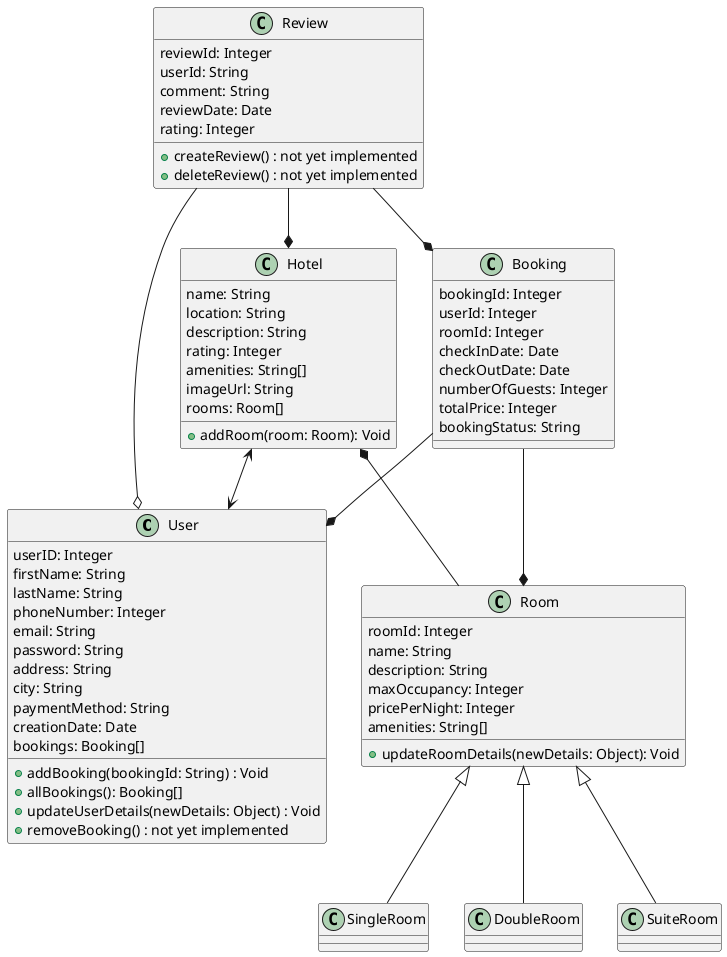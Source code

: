 @startuml Class Interactions



Class User {
  userID: Integer
  firstName: String
  lastName: String
  phoneNumber: Integer
  email: String
  password: String
  address: String
  city: String
  paymentMethod: String
  creationDate: Date
  bookings: Booking[]

  + addBooking(bookingId: String) : Void
  + allBookings(): Booking[]
  + updateUserDetails(newDetails: Object) : Void
  + removeBooking() : not yet implemented
}

Class Room {
  roomId: Integer
  name: String
  description: String
  maxOccupancy: Integer
  pricePerNight: Integer
  amenities: String[]

  + updateRoomDetails(newDetails: Object): Void
}

' The Room classes are for visual representation only
Class SingleRoom {}
Class DoubleRoom {}
Class SuiteRoom {}

Class Booking {
  bookingId: Integer
  userId: Integer
  roomId: Integer
  checkInDate: Date
  checkOutDate: Date
  numberOfGuests: Integer
  totalPrice: Integer
  bookingStatus: String
}

Class Hotel {
  name: String
  location: String
  description: String
  rating: Integer
  amenities: String[]
  imageUrl: String
  rooms: Room[]

  + addRoom(room: Room): Void
}

Class Review {
  reviewId: Integer
  userId: String
  comment: String
  reviewDate: Date
  rating: Integer

  + createReview() : not yet implemented
  + deleteReview() : not yet implemented
}

Hotel <--> User
Hotel *-- Room
Room <|-- SingleRoom
Room <|-- DoubleRoom
Room <|-- SuiteRoom
' a Booking cannot exist without a user and a room
Booking --* User
Booking --* Room
' A review can exist independent of the user
Review --o User
' A review cannot exist without a hotel to review (:
Review --* Hotel
' A review cannot exist without a booking
Review --* Booking



@enduml
